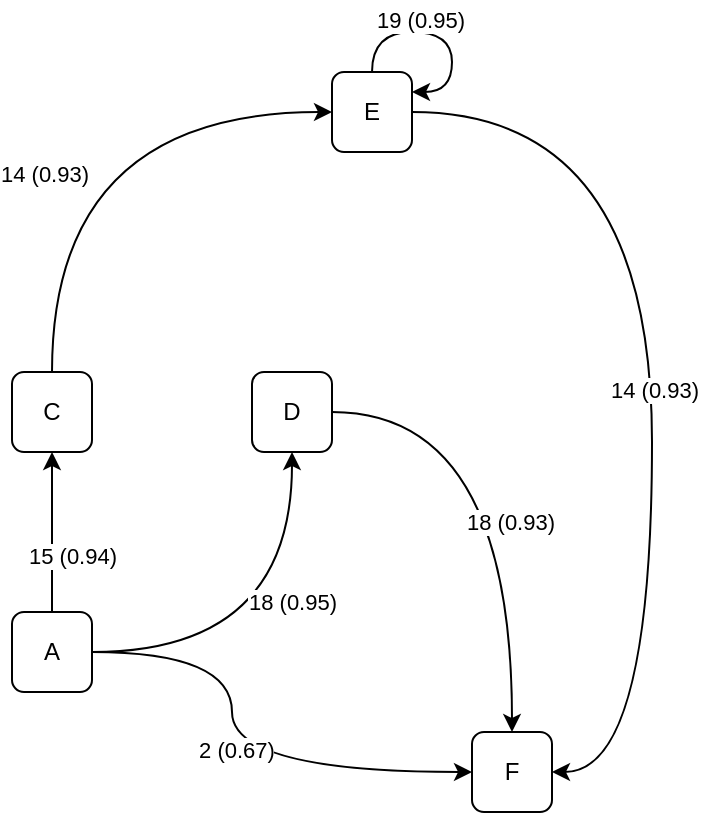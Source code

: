 <mxfile version="21.3.3" type="github">
  <diagram name="Page-1" id="PZvORRibghxUqzyQ5Qg1">
    <mxGraphModel dx="1654" dy="862" grid="1" gridSize="10" guides="1" tooltips="1" connect="1" arrows="1" fold="1" page="1" pageScale="1" pageWidth="2336" pageHeight="1654" math="0" shadow="0">
      <root>
        <mxCell id="0" />
        <mxCell id="1" parent="0" />
        <mxCell id="ESWxO6rtSep1K0sv4qhj-7" style="edgeStyle=orthogonalEdgeStyle;rounded=0;orthogonalLoop=1;jettySize=auto;html=1;entryX=0.5;entryY=1;entryDx=0;entryDy=0;curved=1;" edge="1" parent="1" source="ESWxO6rtSep1K0sv4qhj-1" target="ESWxO6rtSep1K0sv4qhj-3">
          <mxGeometry relative="1" as="geometry" />
        </mxCell>
        <mxCell id="ESWxO6rtSep1K0sv4qhj-8" value="15 (0.94)" style="edgeLabel;html=1;align=center;verticalAlign=middle;resizable=0;points=[];" vertex="1" connectable="0" parent="ESWxO6rtSep1K0sv4qhj-7">
          <mxGeometry x="0.567" y="-1" relative="1" as="geometry">
            <mxPoint x="9" y="34" as="offset" />
          </mxGeometry>
        </mxCell>
        <mxCell id="ESWxO6rtSep1K0sv4qhj-9" style="edgeStyle=orthogonalEdgeStyle;rounded=0;orthogonalLoop=1;jettySize=auto;html=1;entryX=0.5;entryY=1;entryDx=0;entryDy=0;curved=1;" edge="1" parent="1" source="ESWxO6rtSep1K0sv4qhj-1" target="ESWxO6rtSep1K0sv4qhj-4">
          <mxGeometry relative="1" as="geometry" />
        </mxCell>
        <mxCell id="ESWxO6rtSep1K0sv4qhj-10" value="18 (0.95)" style="edgeLabel;html=1;align=center;verticalAlign=middle;resizable=0;points=[];" vertex="1" connectable="0" parent="ESWxO6rtSep1K0sv4qhj-9">
          <mxGeometry x="0.05" y="-1" relative="1" as="geometry">
            <mxPoint x="-1" y="-20" as="offset" />
          </mxGeometry>
        </mxCell>
        <mxCell id="ESWxO6rtSep1K0sv4qhj-16" style="edgeStyle=orthogonalEdgeStyle;rounded=0;orthogonalLoop=1;jettySize=auto;html=1;entryX=0;entryY=0.5;entryDx=0;entryDy=0;curved=1;" edge="1" parent="1" source="ESWxO6rtSep1K0sv4qhj-1" target="ESWxO6rtSep1K0sv4qhj-6">
          <mxGeometry relative="1" as="geometry">
            <Array as="points">
              <mxPoint x="390" y="460" />
              <mxPoint x="390" y="520" />
            </Array>
          </mxGeometry>
        </mxCell>
        <mxCell id="ESWxO6rtSep1K0sv4qhj-17" value="2 (0.67)" style="edgeLabel;html=1;align=center;verticalAlign=middle;resizable=0;points=[];" vertex="1" connectable="0" parent="ESWxO6rtSep1K0sv4qhj-16">
          <mxGeometry x="-0.047" y="2" relative="1" as="geometry">
            <mxPoint as="offset" />
          </mxGeometry>
        </mxCell>
        <mxCell id="ESWxO6rtSep1K0sv4qhj-1" value="A" style="rounded=1;whiteSpace=wrap;html=1;" vertex="1" parent="1">
          <mxGeometry x="280" y="440" width="40" height="40" as="geometry" />
        </mxCell>
        <mxCell id="ESWxO6rtSep1K0sv4qhj-11" style="edgeStyle=orthogonalEdgeStyle;rounded=0;orthogonalLoop=1;jettySize=auto;html=1;entryX=0;entryY=0.5;entryDx=0;entryDy=0;curved=1;exitX=0.5;exitY=0;exitDx=0;exitDy=0;" edge="1" parent="1" source="ESWxO6rtSep1K0sv4qhj-3" target="ESWxO6rtSep1K0sv4qhj-5">
          <mxGeometry relative="1" as="geometry" />
        </mxCell>
        <mxCell id="ESWxO6rtSep1K0sv4qhj-12" value="14 (0.93)" style="edgeLabel;html=1;align=center;verticalAlign=middle;resizable=0;points=[];" vertex="1" connectable="0" parent="ESWxO6rtSep1K0sv4qhj-11">
          <mxGeometry x="-0.265" y="4" relative="1" as="geometry">
            <mxPoint as="offset" />
          </mxGeometry>
        </mxCell>
        <mxCell id="ESWxO6rtSep1K0sv4qhj-3" value="C" style="rounded=1;whiteSpace=wrap;html=1;" vertex="1" parent="1">
          <mxGeometry x="280" y="320" width="40" height="40" as="geometry" />
        </mxCell>
        <mxCell id="ESWxO6rtSep1K0sv4qhj-18" style="edgeStyle=orthogonalEdgeStyle;rounded=0;orthogonalLoop=1;jettySize=auto;html=1;curved=1;" edge="1" parent="1" source="ESWxO6rtSep1K0sv4qhj-4" target="ESWxO6rtSep1K0sv4qhj-6">
          <mxGeometry relative="1" as="geometry" />
        </mxCell>
        <mxCell id="ESWxO6rtSep1K0sv4qhj-19" value="18 (0.93)" style="edgeLabel;html=1;align=center;verticalAlign=middle;resizable=0;points=[];" vertex="1" connectable="0" parent="ESWxO6rtSep1K0sv4qhj-18">
          <mxGeometry x="0.154" y="-1" relative="1" as="geometry">
            <mxPoint as="offset" />
          </mxGeometry>
        </mxCell>
        <mxCell id="ESWxO6rtSep1K0sv4qhj-4" value="D" style="rounded=1;whiteSpace=wrap;html=1;" vertex="1" parent="1">
          <mxGeometry x="400" y="320" width="40" height="40" as="geometry" />
        </mxCell>
        <mxCell id="ESWxO6rtSep1K0sv4qhj-13" style="edgeStyle=orthogonalEdgeStyle;rounded=0;orthogonalLoop=1;jettySize=auto;html=1;curved=1;entryX=1;entryY=0.25;entryDx=0;entryDy=0;" edge="1" parent="1" source="ESWxO6rtSep1K0sv4qhj-5" target="ESWxO6rtSep1K0sv4qhj-5">
          <mxGeometry relative="1" as="geometry">
            <mxPoint x="490" y="290" as="targetPoint" />
            <mxPoint x="700" y="200" as="sourcePoint" />
          </mxGeometry>
        </mxCell>
        <mxCell id="ESWxO6rtSep1K0sv4qhj-15" value="19 (0.95)" style="edgeLabel;html=1;align=center;verticalAlign=middle;resizable=0;points=[];" vertex="1" connectable="0" parent="ESWxO6rtSep1K0sv4qhj-13">
          <mxGeometry x="0.084" y="-4" relative="1" as="geometry">
            <mxPoint x="-16" y="-10" as="offset" />
          </mxGeometry>
        </mxCell>
        <mxCell id="ESWxO6rtSep1K0sv4qhj-20" style="edgeStyle=orthogonalEdgeStyle;rounded=0;orthogonalLoop=1;jettySize=auto;html=1;entryX=1;entryY=0.5;entryDx=0;entryDy=0;curved=1;" edge="1" parent="1" source="ESWxO6rtSep1K0sv4qhj-5" target="ESWxO6rtSep1K0sv4qhj-6">
          <mxGeometry relative="1" as="geometry">
            <mxPoint x="440" y="100" as="targetPoint" />
            <Array as="points">
              <mxPoint x="600" y="190" />
              <mxPoint x="600" y="520" />
            </Array>
          </mxGeometry>
        </mxCell>
        <mxCell id="ESWxO6rtSep1K0sv4qhj-21" value="14 (0.93)" style="edgeLabel;html=1;align=center;verticalAlign=middle;resizable=0;points=[];" vertex="1" connectable="0" parent="ESWxO6rtSep1K0sv4qhj-20">
          <mxGeometry x="0.035" y="1" relative="1" as="geometry">
            <mxPoint as="offset" />
          </mxGeometry>
        </mxCell>
        <mxCell id="ESWxO6rtSep1K0sv4qhj-5" value="E" style="rounded=1;whiteSpace=wrap;html=1;" vertex="1" parent="1">
          <mxGeometry x="440" y="170" width="40" height="40" as="geometry" />
        </mxCell>
        <mxCell id="ESWxO6rtSep1K0sv4qhj-6" value="F" style="rounded=1;whiteSpace=wrap;html=1;" vertex="1" parent="1">
          <mxGeometry x="510" y="500" width="40" height="40" as="geometry" />
        </mxCell>
      </root>
    </mxGraphModel>
  </diagram>
</mxfile>

